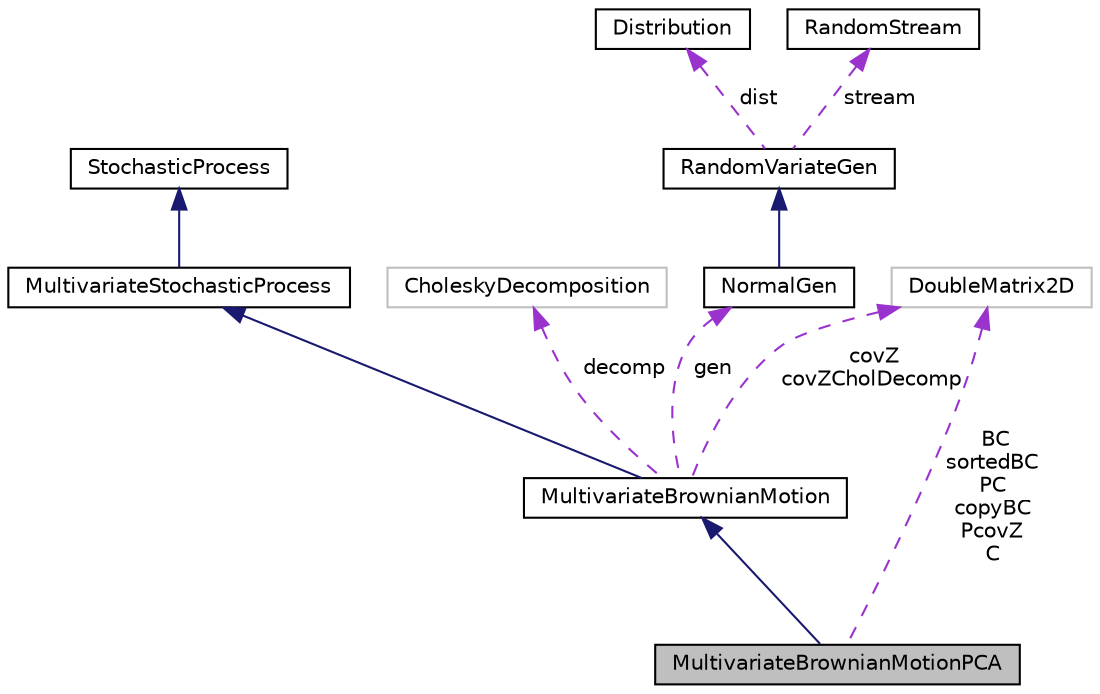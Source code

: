 digraph "MultivariateBrownianMotionPCA"
{
 // INTERACTIVE_SVG=YES
  bgcolor="transparent";
  edge [fontname="Helvetica",fontsize="10",labelfontname="Helvetica",labelfontsize="10"];
  node [fontname="Helvetica",fontsize="10",shape=record];
  Node4 [label="MultivariateBrownianMotionPCA",height=0.2,width=0.4,color="black", fillcolor="grey75", style="filled", fontcolor="black"];
  Node5 -> Node4 [dir="back",color="midnightblue",fontsize="10",style="solid",fontname="Helvetica"];
  Node5 [label="MultivariateBrownianMotion",height=0.2,width=0.4,color="black",URL="$d5/d10/classumontreal_1_1ssj_1_1stochprocess_1_1MultivariateBrownianMotion.html",tooltip="This class represents a multivariate Brownian motion process , sampled at times . ..."];
  Node6 -> Node5 [dir="back",color="midnightblue",fontsize="10",style="solid",fontname="Helvetica"];
  Node6 [label="MultivariateStochasticProcess",height=0.2,width=0.4,color="black",URL="$d5/d45/classumontreal_1_1ssj_1_1stochprocess_1_1MultivariateStochasticProcess.html",tooltip="This class is a multivariate version of StochasticProcess where the process evolves in the -dimension..."];
  Node7 -> Node6 [dir="back",color="midnightblue",fontsize="10",style="solid",fontname="Helvetica"];
  Node7 [label="StochasticProcess",height=0.2,width=0.4,color="black",URL="$d9/d28/classumontreal_1_1ssj_1_1stochprocess_1_1StochasticProcess.html",tooltip="Abstract base class for a stochastic process  sampled (or observed) at a finite number of time points..."];
  Node8 -> Node5 [dir="back",color="darkorchid3",fontsize="10",style="dashed",label=" decomp" ,fontname="Helvetica"];
  Node8 [label="CholeskyDecomposition",height=0.2,width=0.4,color="grey75"];
  Node9 -> Node5 [dir="back",color="darkorchid3",fontsize="10",style="dashed",label=" gen" ,fontname="Helvetica"];
  Node9 [label="NormalGen",height=0.2,width=0.4,color="black",URL="$dd/d08/classumontreal_1_1ssj_1_1randvar_1_1NormalGen.html",tooltip="This class implements methods for generating random variates from the normal distribution ..."];
  Node10 -> Node9 [dir="back",color="midnightblue",fontsize="10",style="solid",fontname="Helvetica"];
  Node10 [label="RandomVariateGen",height=0.2,width=0.4,color="black",URL="$de/de0/classumontreal_1_1ssj_1_1randvar_1_1RandomVariateGen.html",tooltip="This is the base class for all random variate generators over the real line. "];
  Node11 -> Node10 [dir="back",color="darkorchid3",fontsize="10",style="dashed",label=" dist" ,fontname="Helvetica"];
  Node11 [label="Distribution",height=0.2,width=0.4,color="black",URL="$d6/dd2/interfaceumontreal_1_1ssj_1_1probdist_1_1Distribution.html",tooltip="This interface should be implemented by all classes supporting discrete and continuous distributions..."];
  Node12 -> Node10 [dir="back",color="darkorchid3",fontsize="10",style="dashed",label=" stream" ,fontname="Helvetica"];
  Node12 [label="RandomStream",height=0.2,width=0.4,color="black",URL="$d1/d7c/interfaceumontreal_1_1ssj_1_1rng_1_1RandomStream.html",tooltip="This interface defines the basic structures to handle multiple streams of uniform (pseudo)random numb..."];
  Node13 -> Node5 [dir="back",color="darkorchid3",fontsize="10",style="dashed",label=" covZ\ncovZCholDecomp" ,fontname="Helvetica"];
  Node13 [label="DoubleMatrix2D",height=0.2,width=0.4,color="grey75"];
  Node13 -> Node4 [dir="back",color="darkorchid3",fontsize="10",style="dashed",label=" BC\nsortedBC\nPC\ncopyBC\nPcovZ\nC" ,fontname="Helvetica"];
}

